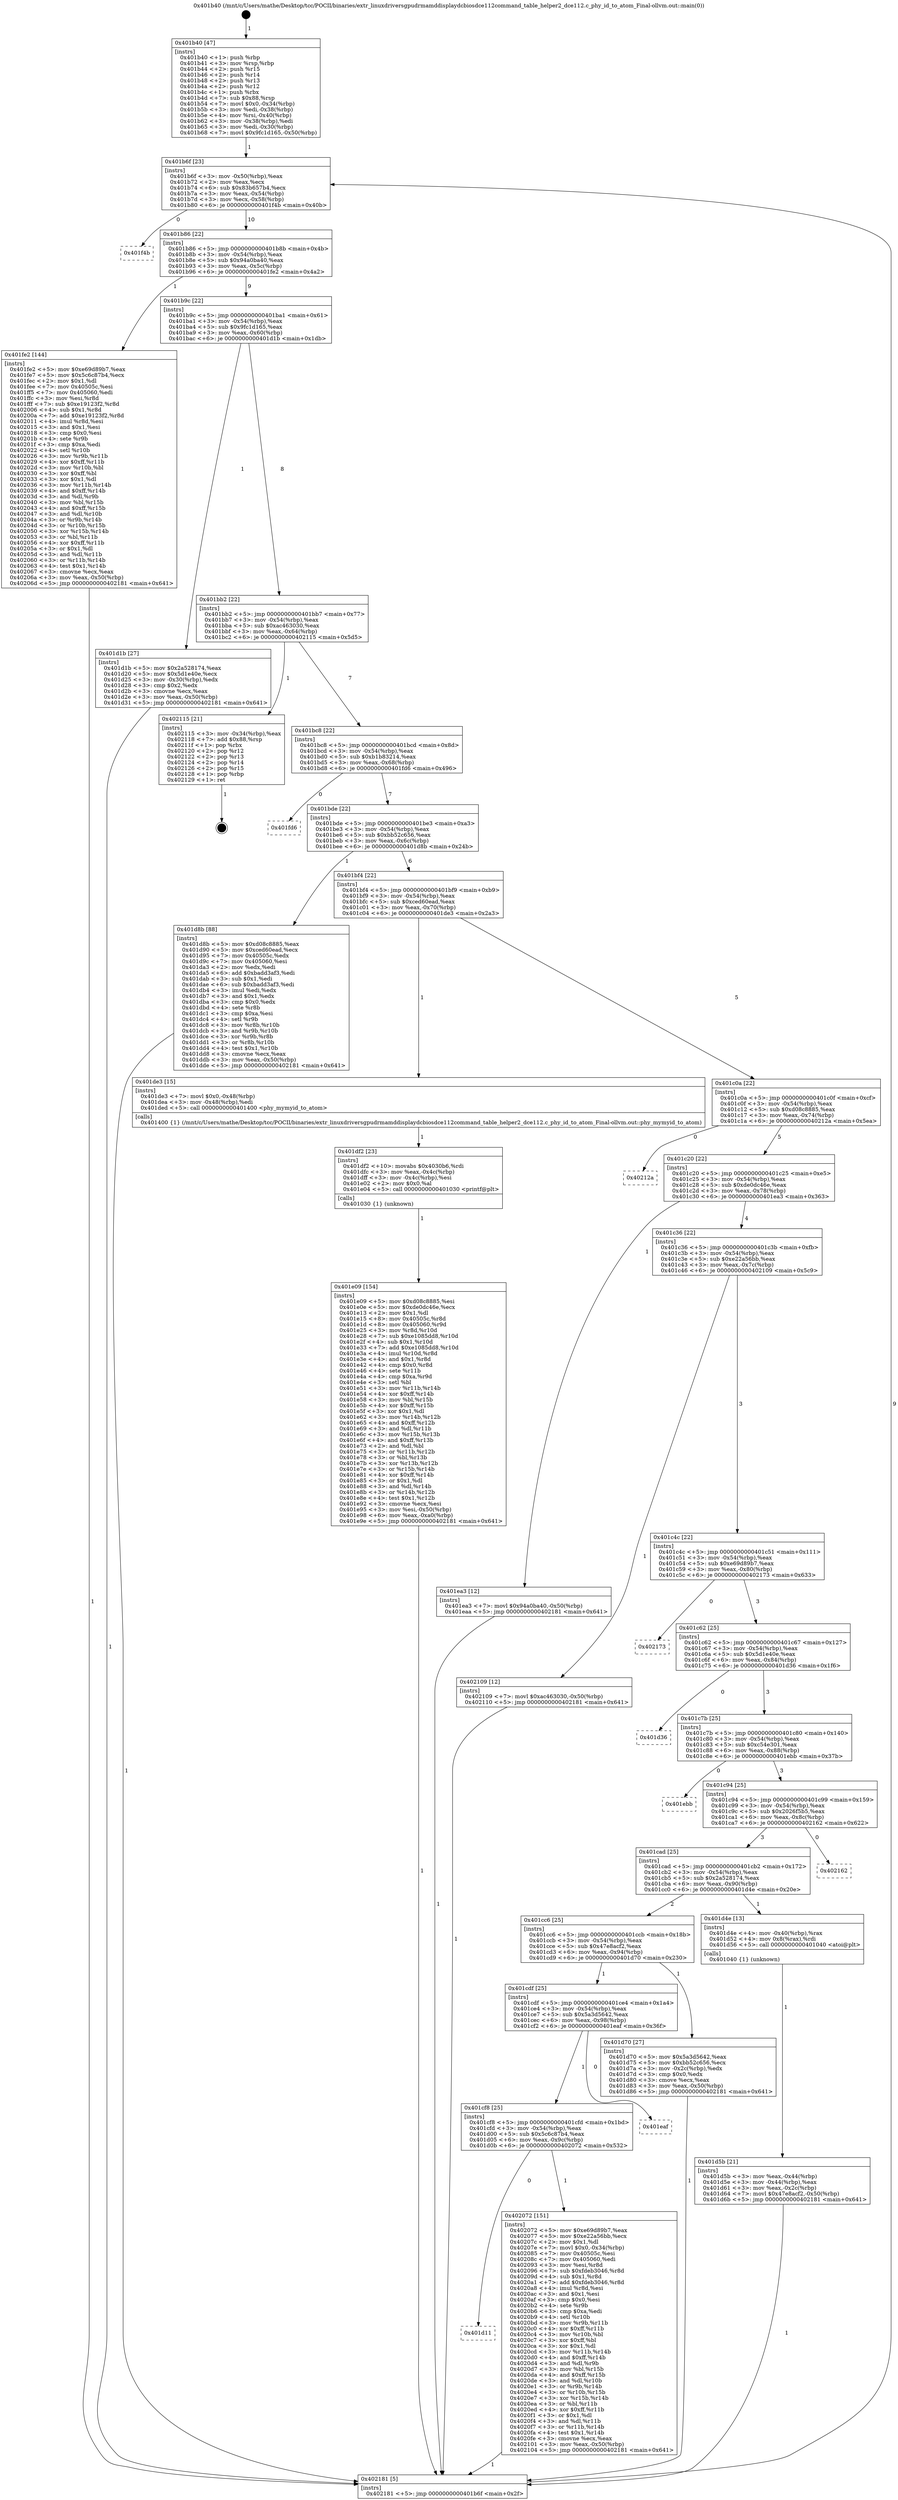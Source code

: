 digraph "0x401b40" {
  label = "0x401b40 (/mnt/c/Users/mathe/Desktop/tcc/POCII/binaries/extr_linuxdriversgpudrmamddisplaydcbiosdce112command_table_helper2_dce112.c_phy_id_to_atom_Final-ollvm.out::main(0))"
  labelloc = "t"
  node[shape=record]

  Entry [label="",width=0.3,height=0.3,shape=circle,fillcolor=black,style=filled]
  "0x401b6f" [label="{
     0x401b6f [23]\l
     | [instrs]\l
     &nbsp;&nbsp;0x401b6f \<+3\>: mov -0x50(%rbp),%eax\l
     &nbsp;&nbsp;0x401b72 \<+2\>: mov %eax,%ecx\l
     &nbsp;&nbsp;0x401b74 \<+6\>: sub $0x83b657b4,%ecx\l
     &nbsp;&nbsp;0x401b7a \<+3\>: mov %eax,-0x54(%rbp)\l
     &nbsp;&nbsp;0x401b7d \<+3\>: mov %ecx,-0x58(%rbp)\l
     &nbsp;&nbsp;0x401b80 \<+6\>: je 0000000000401f4b \<main+0x40b\>\l
  }"]
  "0x401f4b" [label="{
     0x401f4b\l
  }", style=dashed]
  "0x401b86" [label="{
     0x401b86 [22]\l
     | [instrs]\l
     &nbsp;&nbsp;0x401b86 \<+5\>: jmp 0000000000401b8b \<main+0x4b\>\l
     &nbsp;&nbsp;0x401b8b \<+3\>: mov -0x54(%rbp),%eax\l
     &nbsp;&nbsp;0x401b8e \<+5\>: sub $0x94a0ba40,%eax\l
     &nbsp;&nbsp;0x401b93 \<+3\>: mov %eax,-0x5c(%rbp)\l
     &nbsp;&nbsp;0x401b96 \<+6\>: je 0000000000401fe2 \<main+0x4a2\>\l
  }"]
  Exit [label="",width=0.3,height=0.3,shape=circle,fillcolor=black,style=filled,peripheries=2]
  "0x401fe2" [label="{
     0x401fe2 [144]\l
     | [instrs]\l
     &nbsp;&nbsp;0x401fe2 \<+5\>: mov $0xe69d89b7,%eax\l
     &nbsp;&nbsp;0x401fe7 \<+5\>: mov $0x5c6c87b4,%ecx\l
     &nbsp;&nbsp;0x401fec \<+2\>: mov $0x1,%dl\l
     &nbsp;&nbsp;0x401fee \<+7\>: mov 0x40505c,%esi\l
     &nbsp;&nbsp;0x401ff5 \<+7\>: mov 0x405060,%edi\l
     &nbsp;&nbsp;0x401ffc \<+3\>: mov %esi,%r8d\l
     &nbsp;&nbsp;0x401fff \<+7\>: sub $0xe19123f2,%r8d\l
     &nbsp;&nbsp;0x402006 \<+4\>: sub $0x1,%r8d\l
     &nbsp;&nbsp;0x40200a \<+7\>: add $0xe19123f2,%r8d\l
     &nbsp;&nbsp;0x402011 \<+4\>: imul %r8d,%esi\l
     &nbsp;&nbsp;0x402015 \<+3\>: and $0x1,%esi\l
     &nbsp;&nbsp;0x402018 \<+3\>: cmp $0x0,%esi\l
     &nbsp;&nbsp;0x40201b \<+4\>: sete %r9b\l
     &nbsp;&nbsp;0x40201f \<+3\>: cmp $0xa,%edi\l
     &nbsp;&nbsp;0x402022 \<+4\>: setl %r10b\l
     &nbsp;&nbsp;0x402026 \<+3\>: mov %r9b,%r11b\l
     &nbsp;&nbsp;0x402029 \<+4\>: xor $0xff,%r11b\l
     &nbsp;&nbsp;0x40202d \<+3\>: mov %r10b,%bl\l
     &nbsp;&nbsp;0x402030 \<+3\>: xor $0xff,%bl\l
     &nbsp;&nbsp;0x402033 \<+3\>: xor $0x1,%dl\l
     &nbsp;&nbsp;0x402036 \<+3\>: mov %r11b,%r14b\l
     &nbsp;&nbsp;0x402039 \<+4\>: and $0xff,%r14b\l
     &nbsp;&nbsp;0x40203d \<+3\>: and %dl,%r9b\l
     &nbsp;&nbsp;0x402040 \<+3\>: mov %bl,%r15b\l
     &nbsp;&nbsp;0x402043 \<+4\>: and $0xff,%r15b\l
     &nbsp;&nbsp;0x402047 \<+3\>: and %dl,%r10b\l
     &nbsp;&nbsp;0x40204a \<+3\>: or %r9b,%r14b\l
     &nbsp;&nbsp;0x40204d \<+3\>: or %r10b,%r15b\l
     &nbsp;&nbsp;0x402050 \<+3\>: xor %r15b,%r14b\l
     &nbsp;&nbsp;0x402053 \<+3\>: or %bl,%r11b\l
     &nbsp;&nbsp;0x402056 \<+4\>: xor $0xff,%r11b\l
     &nbsp;&nbsp;0x40205a \<+3\>: or $0x1,%dl\l
     &nbsp;&nbsp;0x40205d \<+3\>: and %dl,%r11b\l
     &nbsp;&nbsp;0x402060 \<+3\>: or %r11b,%r14b\l
     &nbsp;&nbsp;0x402063 \<+4\>: test $0x1,%r14b\l
     &nbsp;&nbsp;0x402067 \<+3\>: cmovne %ecx,%eax\l
     &nbsp;&nbsp;0x40206a \<+3\>: mov %eax,-0x50(%rbp)\l
     &nbsp;&nbsp;0x40206d \<+5\>: jmp 0000000000402181 \<main+0x641\>\l
  }"]
  "0x401b9c" [label="{
     0x401b9c [22]\l
     | [instrs]\l
     &nbsp;&nbsp;0x401b9c \<+5\>: jmp 0000000000401ba1 \<main+0x61\>\l
     &nbsp;&nbsp;0x401ba1 \<+3\>: mov -0x54(%rbp),%eax\l
     &nbsp;&nbsp;0x401ba4 \<+5\>: sub $0x9fc1d165,%eax\l
     &nbsp;&nbsp;0x401ba9 \<+3\>: mov %eax,-0x60(%rbp)\l
     &nbsp;&nbsp;0x401bac \<+6\>: je 0000000000401d1b \<main+0x1db\>\l
  }"]
  "0x401d11" [label="{
     0x401d11\l
  }", style=dashed]
  "0x401d1b" [label="{
     0x401d1b [27]\l
     | [instrs]\l
     &nbsp;&nbsp;0x401d1b \<+5\>: mov $0x2a528174,%eax\l
     &nbsp;&nbsp;0x401d20 \<+5\>: mov $0x5d1e40e,%ecx\l
     &nbsp;&nbsp;0x401d25 \<+3\>: mov -0x30(%rbp),%edx\l
     &nbsp;&nbsp;0x401d28 \<+3\>: cmp $0x2,%edx\l
     &nbsp;&nbsp;0x401d2b \<+3\>: cmovne %ecx,%eax\l
     &nbsp;&nbsp;0x401d2e \<+3\>: mov %eax,-0x50(%rbp)\l
     &nbsp;&nbsp;0x401d31 \<+5\>: jmp 0000000000402181 \<main+0x641\>\l
  }"]
  "0x401bb2" [label="{
     0x401bb2 [22]\l
     | [instrs]\l
     &nbsp;&nbsp;0x401bb2 \<+5\>: jmp 0000000000401bb7 \<main+0x77\>\l
     &nbsp;&nbsp;0x401bb7 \<+3\>: mov -0x54(%rbp),%eax\l
     &nbsp;&nbsp;0x401bba \<+5\>: sub $0xac463030,%eax\l
     &nbsp;&nbsp;0x401bbf \<+3\>: mov %eax,-0x64(%rbp)\l
     &nbsp;&nbsp;0x401bc2 \<+6\>: je 0000000000402115 \<main+0x5d5\>\l
  }"]
  "0x402181" [label="{
     0x402181 [5]\l
     | [instrs]\l
     &nbsp;&nbsp;0x402181 \<+5\>: jmp 0000000000401b6f \<main+0x2f\>\l
  }"]
  "0x401b40" [label="{
     0x401b40 [47]\l
     | [instrs]\l
     &nbsp;&nbsp;0x401b40 \<+1\>: push %rbp\l
     &nbsp;&nbsp;0x401b41 \<+3\>: mov %rsp,%rbp\l
     &nbsp;&nbsp;0x401b44 \<+2\>: push %r15\l
     &nbsp;&nbsp;0x401b46 \<+2\>: push %r14\l
     &nbsp;&nbsp;0x401b48 \<+2\>: push %r13\l
     &nbsp;&nbsp;0x401b4a \<+2\>: push %r12\l
     &nbsp;&nbsp;0x401b4c \<+1\>: push %rbx\l
     &nbsp;&nbsp;0x401b4d \<+7\>: sub $0x88,%rsp\l
     &nbsp;&nbsp;0x401b54 \<+7\>: movl $0x0,-0x34(%rbp)\l
     &nbsp;&nbsp;0x401b5b \<+3\>: mov %edi,-0x38(%rbp)\l
     &nbsp;&nbsp;0x401b5e \<+4\>: mov %rsi,-0x40(%rbp)\l
     &nbsp;&nbsp;0x401b62 \<+3\>: mov -0x38(%rbp),%edi\l
     &nbsp;&nbsp;0x401b65 \<+3\>: mov %edi,-0x30(%rbp)\l
     &nbsp;&nbsp;0x401b68 \<+7\>: movl $0x9fc1d165,-0x50(%rbp)\l
  }"]
  "0x402072" [label="{
     0x402072 [151]\l
     | [instrs]\l
     &nbsp;&nbsp;0x402072 \<+5\>: mov $0xe69d89b7,%eax\l
     &nbsp;&nbsp;0x402077 \<+5\>: mov $0xe22a56bb,%ecx\l
     &nbsp;&nbsp;0x40207c \<+2\>: mov $0x1,%dl\l
     &nbsp;&nbsp;0x40207e \<+7\>: movl $0x0,-0x34(%rbp)\l
     &nbsp;&nbsp;0x402085 \<+7\>: mov 0x40505c,%esi\l
     &nbsp;&nbsp;0x40208c \<+7\>: mov 0x405060,%edi\l
     &nbsp;&nbsp;0x402093 \<+3\>: mov %esi,%r8d\l
     &nbsp;&nbsp;0x402096 \<+7\>: sub $0xfdeb3046,%r8d\l
     &nbsp;&nbsp;0x40209d \<+4\>: sub $0x1,%r8d\l
     &nbsp;&nbsp;0x4020a1 \<+7\>: add $0xfdeb3046,%r8d\l
     &nbsp;&nbsp;0x4020a8 \<+4\>: imul %r8d,%esi\l
     &nbsp;&nbsp;0x4020ac \<+3\>: and $0x1,%esi\l
     &nbsp;&nbsp;0x4020af \<+3\>: cmp $0x0,%esi\l
     &nbsp;&nbsp;0x4020b2 \<+4\>: sete %r9b\l
     &nbsp;&nbsp;0x4020b6 \<+3\>: cmp $0xa,%edi\l
     &nbsp;&nbsp;0x4020b9 \<+4\>: setl %r10b\l
     &nbsp;&nbsp;0x4020bd \<+3\>: mov %r9b,%r11b\l
     &nbsp;&nbsp;0x4020c0 \<+4\>: xor $0xff,%r11b\l
     &nbsp;&nbsp;0x4020c4 \<+3\>: mov %r10b,%bl\l
     &nbsp;&nbsp;0x4020c7 \<+3\>: xor $0xff,%bl\l
     &nbsp;&nbsp;0x4020ca \<+3\>: xor $0x1,%dl\l
     &nbsp;&nbsp;0x4020cd \<+3\>: mov %r11b,%r14b\l
     &nbsp;&nbsp;0x4020d0 \<+4\>: and $0xff,%r14b\l
     &nbsp;&nbsp;0x4020d4 \<+3\>: and %dl,%r9b\l
     &nbsp;&nbsp;0x4020d7 \<+3\>: mov %bl,%r15b\l
     &nbsp;&nbsp;0x4020da \<+4\>: and $0xff,%r15b\l
     &nbsp;&nbsp;0x4020de \<+3\>: and %dl,%r10b\l
     &nbsp;&nbsp;0x4020e1 \<+3\>: or %r9b,%r14b\l
     &nbsp;&nbsp;0x4020e4 \<+3\>: or %r10b,%r15b\l
     &nbsp;&nbsp;0x4020e7 \<+3\>: xor %r15b,%r14b\l
     &nbsp;&nbsp;0x4020ea \<+3\>: or %bl,%r11b\l
     &nbsp;&nbsp;0x4020ed \<+4\>: xor $0xff,%r11b\l
     &nbsp;&nbsp;0x4020f1 \<+3\>: or $0x1,%dl\l
     &nbsp;&nbsp;0x4020f4 \<+3\>: and %dl,%r11b\l
     &nbsp;&nbsp;0x4020f7 \<+3\>: or %r11b,%r14b\l
     &nbsp;&nbsp;0x4020fa \<+4\>: test $0x1,%r14b\l
     &nbsp;&nbsp;0x4020fe \<+3\>: cmovne %ecx,%eax\l
     &nbsp;&nbsp;0x402101 \<+3\>: mov %eax,-0x50(%rbp)\l
     &nbsp;&nbsp;0x402104 \<+5\>: jmp 0000000000402181 \<main+0x641\>\l
  }"]
  "0x402115" [label="{
     0x402115 [21]\l
     | [instrs]\l
     &nbsp;&nbsp;0x402115 \<+3\>: mov -0x34(%rbp),%eax\l
     &nbsp;&nbsp;0x402118 \<+7\>: add $0x88,%rsp\l
     &nbsp;&nbsp;0x40211f \<+1\>: pop %rbx\l
     &nbsp;&nbsp;0x402120 \<+2\>: pop %r12\l
     &nbsp;&nbsp;0x402122 \<+2\>: pop %r13\l
     &nbsp;&nbsp;0x402124 \<+2\>: pop %r14\l
     &nbsp;&nbsp;0x402126 \<+2\>: pop %r15\l
     &nbsp;&nbsp;0x402128 \<+1\>: pop %rbp\l
     &nbsp;&nbsp;0x402129 \<+1\>: ret\l
  }"]
  "0x401bc8" [label="{
     0x401bc8 [22]\l
     | [instrs]\l
     &nbsp;&nbsp;0x401bc8 \<+5\>: jmp 0000000000401bcd \<main+0x8d\>\l
     &nbsp;&nbsp;0x401bcd \<+3\>: mov -0x54(%rbp),%eax\l
     &nbsp;&nbsp;0x401bd0 \<+5\>: sub $0xb1b83214,%eax\l
     &nbsp;&nbsp;0x401bd5 \<+3\>: mov %eax,-0x68(%rbp)\l
     &nbsp;&nbsp;0x401bd8 \<+6\>: je 0000000000401fd6 \<main+0x496\>\l
  }"]
  "0x401cf8" [label="{
     0x401cf8 [25]\l
     | [instrs]\l
     &nbsp;&nbsp;0x401cf8 \<+5\>: jmp 0000000000401cfd \<main+0x1bd\>\l
     &nbsp;&nbsp;0x401cfd \<+3\>: mov -0x54(%rbp),%eax\l
     &nbsp;&nbsp;0x401d00 \<+5\>: sub $0x5c6c87b4,%eax\l
     &nbsp;&nbsp;0x401d05 \<+6\>: mov %eax,-0x9c(%rbp)\l
     &nbsp;&nbsp;0x401d0b \<+6\>: je 0000000000402072 \<main+0x532\>\l
  }"]
  "0x401fd6" [label="{
     0x401fd6\l
  }", style=dashed]
  "0x401bde" [label="{
     0x401bde [22]\l
     | [instrs]\l
     &nbsp;&nbsp;0x401bde \<+5\>: jmp 0000000000401be3 \<main+0xa3\>\l
     &nbsp;&nbsp;0x401be3 \<+3\>: mov -0x54(%rbp),%eax\l
     &nbsp;&nbsp;0x401be6 \<+5\>: sub $0xbb52c656,%eax\l
     &nbsp;&nbsp;0x401beb \<+3\>: mov %eax,-0x6c(%rbp)\l
     &nbsp;&nbsp;0x401bee \<+6\>: je 0000000000401d8b \<main+0x24b\>\l
  }"]
  "0x401eaf" [label="{
     0x401eaf\l
  }", style=dashed]
  "0x401d8b" [label="{
     0x401d8b [88]\l
     | [instrs]\l
     &nbsp;&nbsp;0x401d8b \<+5\>: mov $0xd08c8885,%eax\l
     &nbsp;&nbsp;0x401d90 \<+5\>: mov $0xced60ead,%ecx\l
     &nbsp;&nbsp;0x401d95 \<+7\>: mov 0x40505c,%edx\l
     &nbsp;&nbsp;0x401d9c \<+7\>: mov 0x405060,%esi\l
     &nbsp;&nbsp;0x401da3 \<+2\>: mov %edx,%edi\l
     &nbsp;&nbsp;0x401da5 \<+6\>: add $0xbadd3af3,%edi\l
     &nbsp;&nbsp;0x401dab \<+3\>: sub $0x1,%edi\l
     &nbsp;&nbsp;0x401dae \<+6\>: sub $0xbadd3af3,%edi\l
     &nbsp;&nbsp;0x401db4 \<+3\>: imul %edi,%edx\l
     &nbsp;&nbsp;0x401db7 \<+3\>: and $0x1,%edx\l
     &nbsp;&nbsp;0x401dba \<+3\>: cmp $0x0,%edx\l
     &nbsp;&nbsp;0x401dbd \<+4\>: sete %r8b\l
     &nbsp;&nbsp;0x401dc1 \<+3\>: cmp $0xa,%esi\l
     &nbsp;&nbsp;0x401dc4 \<+4\>: setl %r9b\l
     &nbsp;&nbsp;0x401dc8 \<+3\>: mov %r8b,%r10b\l
     &nbsp;&nbsp;0x401dcb \<+3\>: and %r9b,%r10b\l
     &nbsp;&nbsp;0x401dce \<+3\>: xor %r9b,%r8b\l
     &nbsp;&nbsp;0x401dd1 \<+3\>: or %r8b,%r10b\l
     &nbsp;&nbsp;0x401dd4 \<+4\>: test $0x1,%r10b\l
     &nbsp;&nbsp;0x401dd8 \<+3\>: cmovne %ecx,%eax\l
     &nbsp;&nbsp;0x401ddb \<+3\>: mov %eax,-0x50(%rbp)\l
     &nbsp;&nbsp;0x401dde \<+5\>: jmp 0000000000402181 \<main+0x641\>\l
  }"]
  "0x401bf4" [label="{
     0x401bf4 [22]\l
     | [instrs]\l
     &nbsp;&nbsp;0x401bf4 \<+5\>: jmp 0000000000401bf9 \<main+0xb9\>\l
     &nbsp;&nbsp;0x401bf9 \<+3\>: mov -0x54(%rbp),%eax\l
     &nbsp;&nbsp;0x401bfc \<+5\>: sub $0xced60ead,%eax\l
     &nbsp;&nbsp;0x401c01 \<+3\>: mov %eax,-0x70(%rbp)\l
     &nbsp;&nbsp;0x401c04 \<+6\>: je 0000000000401de3 \<main+0x2a3\>\l
  }"]
  "0x401e09" [label="{
     0x401e09 [154]\l
     | [instrs]\l
     &nbsp;&nbsp;0x401e09 \<+5\>: mov $0xd08c8885,%esi\l
     &nbsp;&nbsp;0x401e0e \<+5\>: mov $0xde0dc46e,%ecx\l
     &nbsp;&nbsp;0x401e13 \<+2\>: mov $0x1,%dl\l
     &nbsp;&nbsp;0x401e15 \<+8\>: mov 0x40505c,%r8d\l
     &nbsp;&nbsp;0x401e1d \<+8\>: mov 0x405060,%r9d\l
     &nbsp;&nbsp;0x401e25 \<+3\>: mov %r8d,%r10d\l
     &nbsp;&nbsp;0x401e28 \<+7\>: sub $0xe1085dd8,%r10d\l
     &nbsp;&nbsp;0x401e2f \<+4\>: sub $0x1,%r10d\l
     &nbsp;&nbsp;0x401e33 \<+7\>: add $0xe1085dd8,%r10d\l
     &nbsp;&nbsp;0x401e3a \<+4\>: imul %r10d,%r8d\l
     &nbsp;&nbsp;0x401e3e \<+4\>: and $0x1,%r8d\l
     &nbsp;&nbsp;0x401e42 \<+4\>: cmp $0x0,%r8d\l
     &nbsp;&nbsp;0x401e46 \<+4\>: sete %r11b\l
     &nbsp;&nbsp;0x401e4a \<+4\>: cmp $0xa,%r9d\l
     &nbsp;&nbsp;0x401e4e \<+3\>: setl %bl\l
     &nbsp;&nbsp;0x401e51 \<+3\>: mov %r11b,%r14b\l
     &nbsp;&nbsp;0x401e54 \<+4\>: xor $0xff,%r14b\l
     &nbsp;&nbsp;0x401e58 \<+3\>: mov %bl,%r15b\l
     &nbsp;&nbsp;0x401e5b \<+4\>: xor $0xff,%r15b\l
     &nbsp;&nbsp;0x401e5f \<+3\>: xor $0x1,%dl\l
     &nbsp;&nbsp;0x401e62 \<+3\>: mov %r14b,%r12b\l
     &nbsp;&nbsp;0x401e65 \<+4\>: and $0xff,%r12b\l
     &nbsp;&nbsp;0x401e69 \<+3\>: and %dl,%r11b\l
     &nbsp;&nbsp;0x401e6c \<+3\>: mov %r15b,%r13b\l
     &nbsp;&nbsp;0x401e6f \<+4\>: and $0xff,%r13b\l
     &nbsp;&nbsp;0x401e73 \<+2\>: and %dl,%bl\l
     &nbsp;&nbsp;0x401e75 \<+3\>: or %r11b,%r12b\l
     &nbsp;&nbsp;0x401e78 \<+3\>: or %bl,%r13b\l
     &nbsp;&nbsp;0x401e7b \<+3\>: xor %r13b,%r12b\l
     &nbsp;&nbsp;0x401e7e \<+3\>: or %r15b,%r14b\l
     &nbsp;&nbsp;0x401e81 \<+4\>: xor $0xff,%r14b\l
     &nbsp;&nbsp;0x401e85 \<+3\>: or $0x1,%dl\l
     &nbsp;&nbsp;0x401e88 \<+3\>: and %dl,%r14b\l
     &nbsp;&nbsp;0x401e8b \<+3\>: or %r14b,%r12b\l
     &nbsp;&nbsp;0x401e8e \<+4\>: test $0x1,%r12b\l
     &nbsp;&nbsp;0x401e92 \<+3\>: cmovne %ecx,%esi\l
     &nbsp;&nbsp;0x401e95 \<+3\>: mov %esi,-0x50(%rbp)\l
     &nbsp;&nbsp;0x401e98 \<+6\>: mov %eax,-0xa0(%rbp)\l
     &nbsp;&nbsp;0x401e9e \<+5\>: jmp 0000000000402181 \<main+0x641\>\l
  }"]
  "0x401de3" [label="{
     0x401de3 [15]\l
     | [instrs]\l
     &nbsp;&nbsp;0x401de3 \<+7\>: movl $0x0,-0x48(%rbp)\l
     &nbsp;&nbsp;0x401dea \<+3\>: mov -0x48(%rbp),%edi\l
     &nbsp;&nbsp;0x401ded \<+5\>: call 0000000000401400 \<phy_mymyid_to_atom\>\l
     | [calls]\l
     &nbsp;&nbsp;0x401400 \{1\} (/mnt/c/Users/mathe/Desktop/tcc/POCII/binaries/extr_linuxdriversgpudrmamddisplaydcbiosdce112command_table_helper2_dce112.c_phy_id_to_atom_Final-ollvm.out::phy_mymyid_to_atom)\l
  }"]
  "0x401c0a" [label="{
     0x401c0a [22]\l
     | [instrs]\l
     &nbsp;&nbsp;0x401c0a \<+5\>: jmp 0000000000401c0f \<main+0xcf\>\l
     &nbsp;&nbsp;0x401c0f \<+3\>: mov -0x54(%rbp),%eax\l
     &nbsp;&nbsp;0x401c12 \<+5\>: sub $0xd08c8885,%eax\l
     &nbsp;&nbsp;0x401c17 \<+3\>: mov %eax,-0x74(%rbp)\l
     &nbsp;&nbsp;0x401c1a \<+6\>: je 000000000040212a \<main+0x5ea\>\l
  }"]
  "0x401df2" [label="{
     0x401df2 [23]\l
     | [instrs]\l
     &nbsp;&nbsp;0x401df2 \<+10\>: movabs $0x4030b6,%rdi\l
     &nbsp;&nbsp;0x401dfc \<+3\>: mov %eax,-0x4c(%rbp)\l
     &nbsp;&nbsp;0x401dff \<+3\>: mov -0x4c(%rbp),%esi\l
     &nbsp;&nbsp;0x401e02 \<+2\>: mov $0x0,%al\l
     &nbsp;&nbsp;0x401e04 \<+5\>: call 0000000000401030 \<printf@plt\>\l
     | [calls]\l
     &nbsp;&nbsp;0x401030 \{1\} (unknown)\l
  }"]
  "0x40212a" [label="{
     0x40212a\l
  }", style=dashed]
  "0x401c20" [label="{
     0x401c20 [22]\l
     | [instrs]\l
     &nbsp;&nbsp;0x401c20 \<+5\>: jmp 0000000000401c25 \<main+0xe5\>\l
     &nbsp;&nbsp;0x401c25 \<+3\>: mov -0x54(%rbp),%eax\l
     &nbsp;&nbsp;0x401c28 \<+5\>: sub $0xde0dc46e,%eax\l
     &nbsp;&nbsp;0x401c2d \<+3\>: mov %eax,-0x78(%rbp)\l
     &nbsp;&nbsp;0x401c30 \<+6\>: je 0000000000401ea3 \<main+0x363\>\l
  }"]
  "0x401cdf" [label="{
     0x401cdf [25]\l
     | [instrs]\l
     &nbsp;&nbsp;0x401cdf \<+5\>: jmp 0000000000401ce4 \<main+0x1a4\>\l
     &nbsp;&nbsp;0x401ce4 \<+3\>: mov -0x54(%rbp),%eax\l
     &nbsp;&nbsp;0x401ce7 \<+5\>: sub $0x5a3d5642,%eax\l
     &nbsp;&nbsp;0x401cec \<+6\>: mov %eax,-0x98(%rbp)\l
     &nbsp;&nbsp;0x401cf2 \<+6\>: je 0000000000401eaf \<main+0x36f\>\l
  }"]
  "0x401ea3" [label="{
     0x401ea3 [12]\l
     | [instrs]\l
     &nbsp;&nbsp;0x401ea3 \<+7\>: movl $0x94a0ba40,-0x50(%rbp)\l
     &nbsp;&nbsp;0x401eaa \<+5\>: jmp 0000000000402181 \<main+0x641\>\l
  }"]
  "0x401c36" [label="{
     0x401c36 [22]\l
     | [instrs]\l
     &nbsp;&nbsp;0x401c36 \<+5\>: jmp 0000000000401c3b \<main+0xfb\>\l
     &nbsp;&nbsp;0x401c3b \<+3\>: mov -0x54(%rbp),%eax\l
     &nbsp;&nbsp;0x401c3e \<+5\>: sub $0xe22a56bb,%eax\l
     &nbsp;&nbsp;0x401c43 \<+3\>: mov %eax,-0x7c(%rbp)\l
     &nbsp;&nbsp;0x401c46 \<+6\>: je 0000000000402109 \<main+0x5c9\>\l
  }"]
  "0x401d70" [label="{
     0x401d70 [27]\l
     | [instrs]\l
     &nbsp;&nbsp;0x401d70 \<+5\>: mov $0x5a3d5642,%eax\l
     &nbsp;&nbsp;0x401d75 \<+5\>: mov $0xbb52c656,%ecx\l
     &nbsp;&nbsp;0x401d7a \<+3\>: mov -0x2c(%rbp),%edx\l
     &nbsp;&nbsp;0x401d7d \<+3\>: cmp $0x0,%edx\l
     &nbsp;&nbsp;0x401d80 \<+3\>: cmove %ecx,%eax\l
     &nbsp;&nbsp;0x401d83 \<+3\>: mov %eax,-0x50(%rbp)\l
     &nbsp;&nbsp;0x401d86 \<+5\>: jmp 0000000000402181 \<main+0x641\>\l
  }"]
  "0x402109" [label="{
     0x402109 [12]\l
     | [instrs]\l
     &nbsp;&nbsp;0x402109 \<+7\>: movl $0xac463030,-0x50(%rbp)\l
     &nbsp;&nbsp;0x402110 \<+5\>: jmp 0000000000402181 \<main+0x641\>\l
  }"]
  "0x401c4c" [label="{
     0x401c4c [22]\l
     | [instrs]\l
     &nbsp;&nbsp;0x401c4c \<+5\>: jmp 0000000000401c51 \<main+0x111\>\l
     &nbsp;&nbsp;0x401c51 \<+3\>: mov -0x54(%rbp),%eax\l
     &nbsp;&nbsp;0x401c54 \<+5\>: sub $0xe69d89b7,%eax\l
     &nbsp;&nbsp;0x401c59 \<+3\>: mov %eax,-0x80(%rbp)\l
     &nbsp;&nbsp;0x401c5c \<+6\>: je 0000000000402173 \<main+0x633\>\l
  }"]
  "0x401d5b" [label="{
     0x401d5b [21]\l
     | [instrs]\l
     &nbsp;&nbsp;0x401d5b \<+3\>: mov %eax,-0x44(%rbp)\l
     &nbsp;&nbsp;0x401d5e \<+3\>: mov -0x44(%rbp),%eax\l
     &nbsp;&nbsp;0x401d61 \<+3\>: mov %eax,-0x2c(%rbp)\l
     &nbsp;&nbsp;0x401d64 \<+7\>: movl $0x47e8acf2,-0x50(%rbp)\l
     &nbsp;&nbsp;0x401d6b \<+5\>: jmp 0000000000402181 \<main+0x641\>\l
  }"]
  "0x402173" [label="{
     0x402173\l
  }", style=dashed]
  "0x401c62" [label="{
     0x401c62 [25]\l
     | [instrs]\l
     &nbsp;&nbsp;0x401c62 \<+5\>: jmp 0000000000401c67 \<main+0x127\>\l
     &nbsp;&nbsp;0x401c67 \<+3\>: mov -0x54(%rbp),%eax\l
     &nbsp;&nbsp;0x401c6a \<+5\>: sub $0x5d1e40e,%eax\l
     &nbsp;&nbsp;0x401c6f \<+6\>: mov %eax,-0x84(%rbp)\l
     &nbsp;&nbsp;0x401c75 \<+6\>: je 0000000000401d36 \<main+0x1f6\>\l
  }"]
  "0x401cc6" [label="{
     0x401cc6 [25]\l
     | [instrs]\l
     &nbsp;&nbsp;0x401cc6 \<+5\>: jmp 0000000000401ccb \<main+0x18b\>\l
     &nbsp;&nbsp;0x401ccb \<+3\>: mov -0x54(%rbp),%eax\l
     &nbsp;&nbsp;0x401cce \<+5\>: sub $0x47e8acf2,%eax\l
     &nbsp;&nbsp;0x401cd3 \<+6\>: mov %eax,-0x94(%rbp)\l
     &nbsp;&nbsp;0x401cd9 \<+6\>: je 0000000000401d70 \<main+0x230\>\l
  }"]
  "0x401d36" [label="{
     0x401d36\l
  }", style=dashed]
  "0x401c7b" [label="{
     0x401c7b [25]\l
     | [instrs]\l
     &nbsp;&nbsp;0x401c7b \<+5\>: jmp 0000000000401c80 \<main+0x140\>\l
     &nbsp;&nbsp;0x401c80 \<+3\>: mov -0x54(%rbp),%eax\l
     &nbsp;&nbsp;0x401c83 \<+5\>: sub $0xc54e301,%eax\l
     &nbsp;&nbsp;0x401c88 \<+6\>: mov %eax,-0x88(%rbp)\l
     &nbsp;&nbsp;0x401c8e \<+6\>: je 0000000000401ebb \<main+0x37b\>\l
  }"]
  "0x401d4e" [label="{
     0x401d4e [13]\l
     | [instrs]\l
     &nbsp;&nbsp;0x401d4e \<+4\>: mov -0x40(%rbp),%rax\l
     &nbsp;&nbsp;0x401d52 \<+4\>: mov 0x8(%rax),%rdi\l
     &nbsp;&nbsp;0x401d56 \<+5\>: call 0000000000401040 \<atoi@plt\>\l
     | [calls]\l
     &nbsp;&nbsp;0x401040 \{1\} (unknown)\l
  }"]
  "0x401ebb" [label="{
     0x401ebb\l
  }", style=dashed]
  "0x401c94" [label="{
     0x401c94 [25]\l
     | [instrs]\l
     &nbsp;&nbsp;0x401c94 \<+5\>: jmp 0000000000401c99 \<main+0x159\>\l
     &nbsp;&nbsp;0x401c99 \<+3\>: mov -0x54(%rbp),%eax\l
     &nbsp;&nbsp;0x401c9c \<+5\>: sub $0x2026f5b5,%eax\l
     &nbsp;&nbsp;0x401ca1 \<+6\>: mov %eax,-0x8c(%rbp)\l
     &nbsp;&nbsp;0x401ca7 \<+6\>: je 0000000000402162 \<main+0x622\>\l
  }"]
  "0x401cad" [label="{
     0x401cad [25]\l
     | [instrs]\l
     &nbsp;&nbsp;0x401cad \<+5\>: jmp 0000000000401cb2 \<main+0x172\>\l
     &nbsp;&nbsp;0x401cb2 \<+3\>: mov -0x54(%rbp),%eax\l
     &nbsp;&nbsp;0x401cb5 \<+5\>: sub $0x2a528174,%eax\l
     &nbsp;&nbsp;0x401cba \<+6\>: mov %eax,-0x90(%rbp)\l
     &nbsp;&nbsp;0x401cc0 \<+6\>: je 0000000000401d4e \<main+0x20e\>\l
  }"]
  "0x402162" [label="{
     0x402162\l
  }", style=dashed]
  Entry -> "0x401b40" [label=" 1"]
  "0x401b6f" -> "0x401f4b" [label=" 0"]
  "0x401b6f" -> "0x401b86" [label=" 10"]
  "0x402115" -> Exit [label=" 1"]
  "0x401b86" -> "0x401fe2" [label=" 1"]
  "0x401b86" -> "0x401b9c" [label=" 9"]
  "0x402109" -> "0x402181" [label=" 1"]
  "0x401b9c" -> "0x401d1b" [label=" 1"]
  "0x401b9c" -> "0x401bb2" [label=" 8"]
  "0x401d1b" -> "0x402181" [label=" 1"]
  "0x401b40" -> "0x401b6f" [label=" 1"]
  "0x402181" -> "0x401b6f" [label=" 9"]
  "0x402072" -> "0x402181" [label=" 1"]
  "0x401bb2" -> "0x402115" [label=" 1"]
  "0x401bb2" -> "0x401bc8" [label=" 7"]
  "0x401cf8" -> "0x401d11" [label=" 0"]
  "0x401bc8" -> "0x401fd6" [label=" 0"]
  "0x401bc8" -> "0x401bde" [label=" 7"]
  "0x401cf8" -> "0x402072" [label=" 1"]
  "0x401bde" -> "0x401d8b" [label=" 1"]
  "0x401bde" -> "0x401bf4" [label=" 6"]
  "0x401cdf" -> "0x401cf8" [label=" 1"]
  "0x401bf4" -> "0x401de3" [label=" 1"]
  "0x401bf4" -> "0x401c0a" [label=" 5"]
  "0x401cdf" -> "0x401eaf" [label=" 0"]
  "0x401c0a" -> "0x40212a" [label=" 0"]
  "0x401c0a" -> "0x401c20" [label=" 5"]
  "0x401fe2" -> "0x402181" [label=" 1"]
  "0x401c20" -> "0x401ea3" [label=" 1"]
  "0x401c20" -> "0x401c36" [label=" 4"]
  "0x401ea3" -> "0x402181" [label=" 1"]
  "0x401c36" -> "0x402109" [label=" 1"]
  "0x401c36" -> "0x401c4c" [label=" 3"]
  "0x401e09" -> "0x402181" [label=" 1"]
  "0x401c4c" -> "0x402173" [label=" 0"]
  "0x401c4c" -> "0x401c62" [label=" 3"]
  "0x401de3" -> "0x401df2" [label=" 1"]
  "0x401c62" -> "0x401d36" [label=" 0"]
  "0x401c62" -> "0x401c7b" [label=" 3"]
  "0x401d8b" -> "0x402181" [label=" 1"]
  "0x401c7b" -> "0x401ebb" [label=" 0"]
  "0x401c7b" -> "0x401c94" [label=" 3"]
  "0x401d70" -> "0x402181" [label=" 1"]
  "0x401c94" -> "0x402162" [label=" 0"]
  "0x401c94" -> "0x401cad" [label=" 3"]
  "0x401cc6" -> "0x401cdf" [label=" 1"]
  "0x401cad" -> "0x401d4e" [label=" 1"]
  "0x401cad" -> "0x401cc6" [label=" 2"]
  "0x401d4e" -> "0x401d5b" [label=" 1"]
  "0x401d5b" -> "0x402181" [label=" 1"]
  "0x401df2" -> "0x401e09" [label=" 1"]
  "0x401cc6" -> "0x401d70" [label=" 1"]
}
